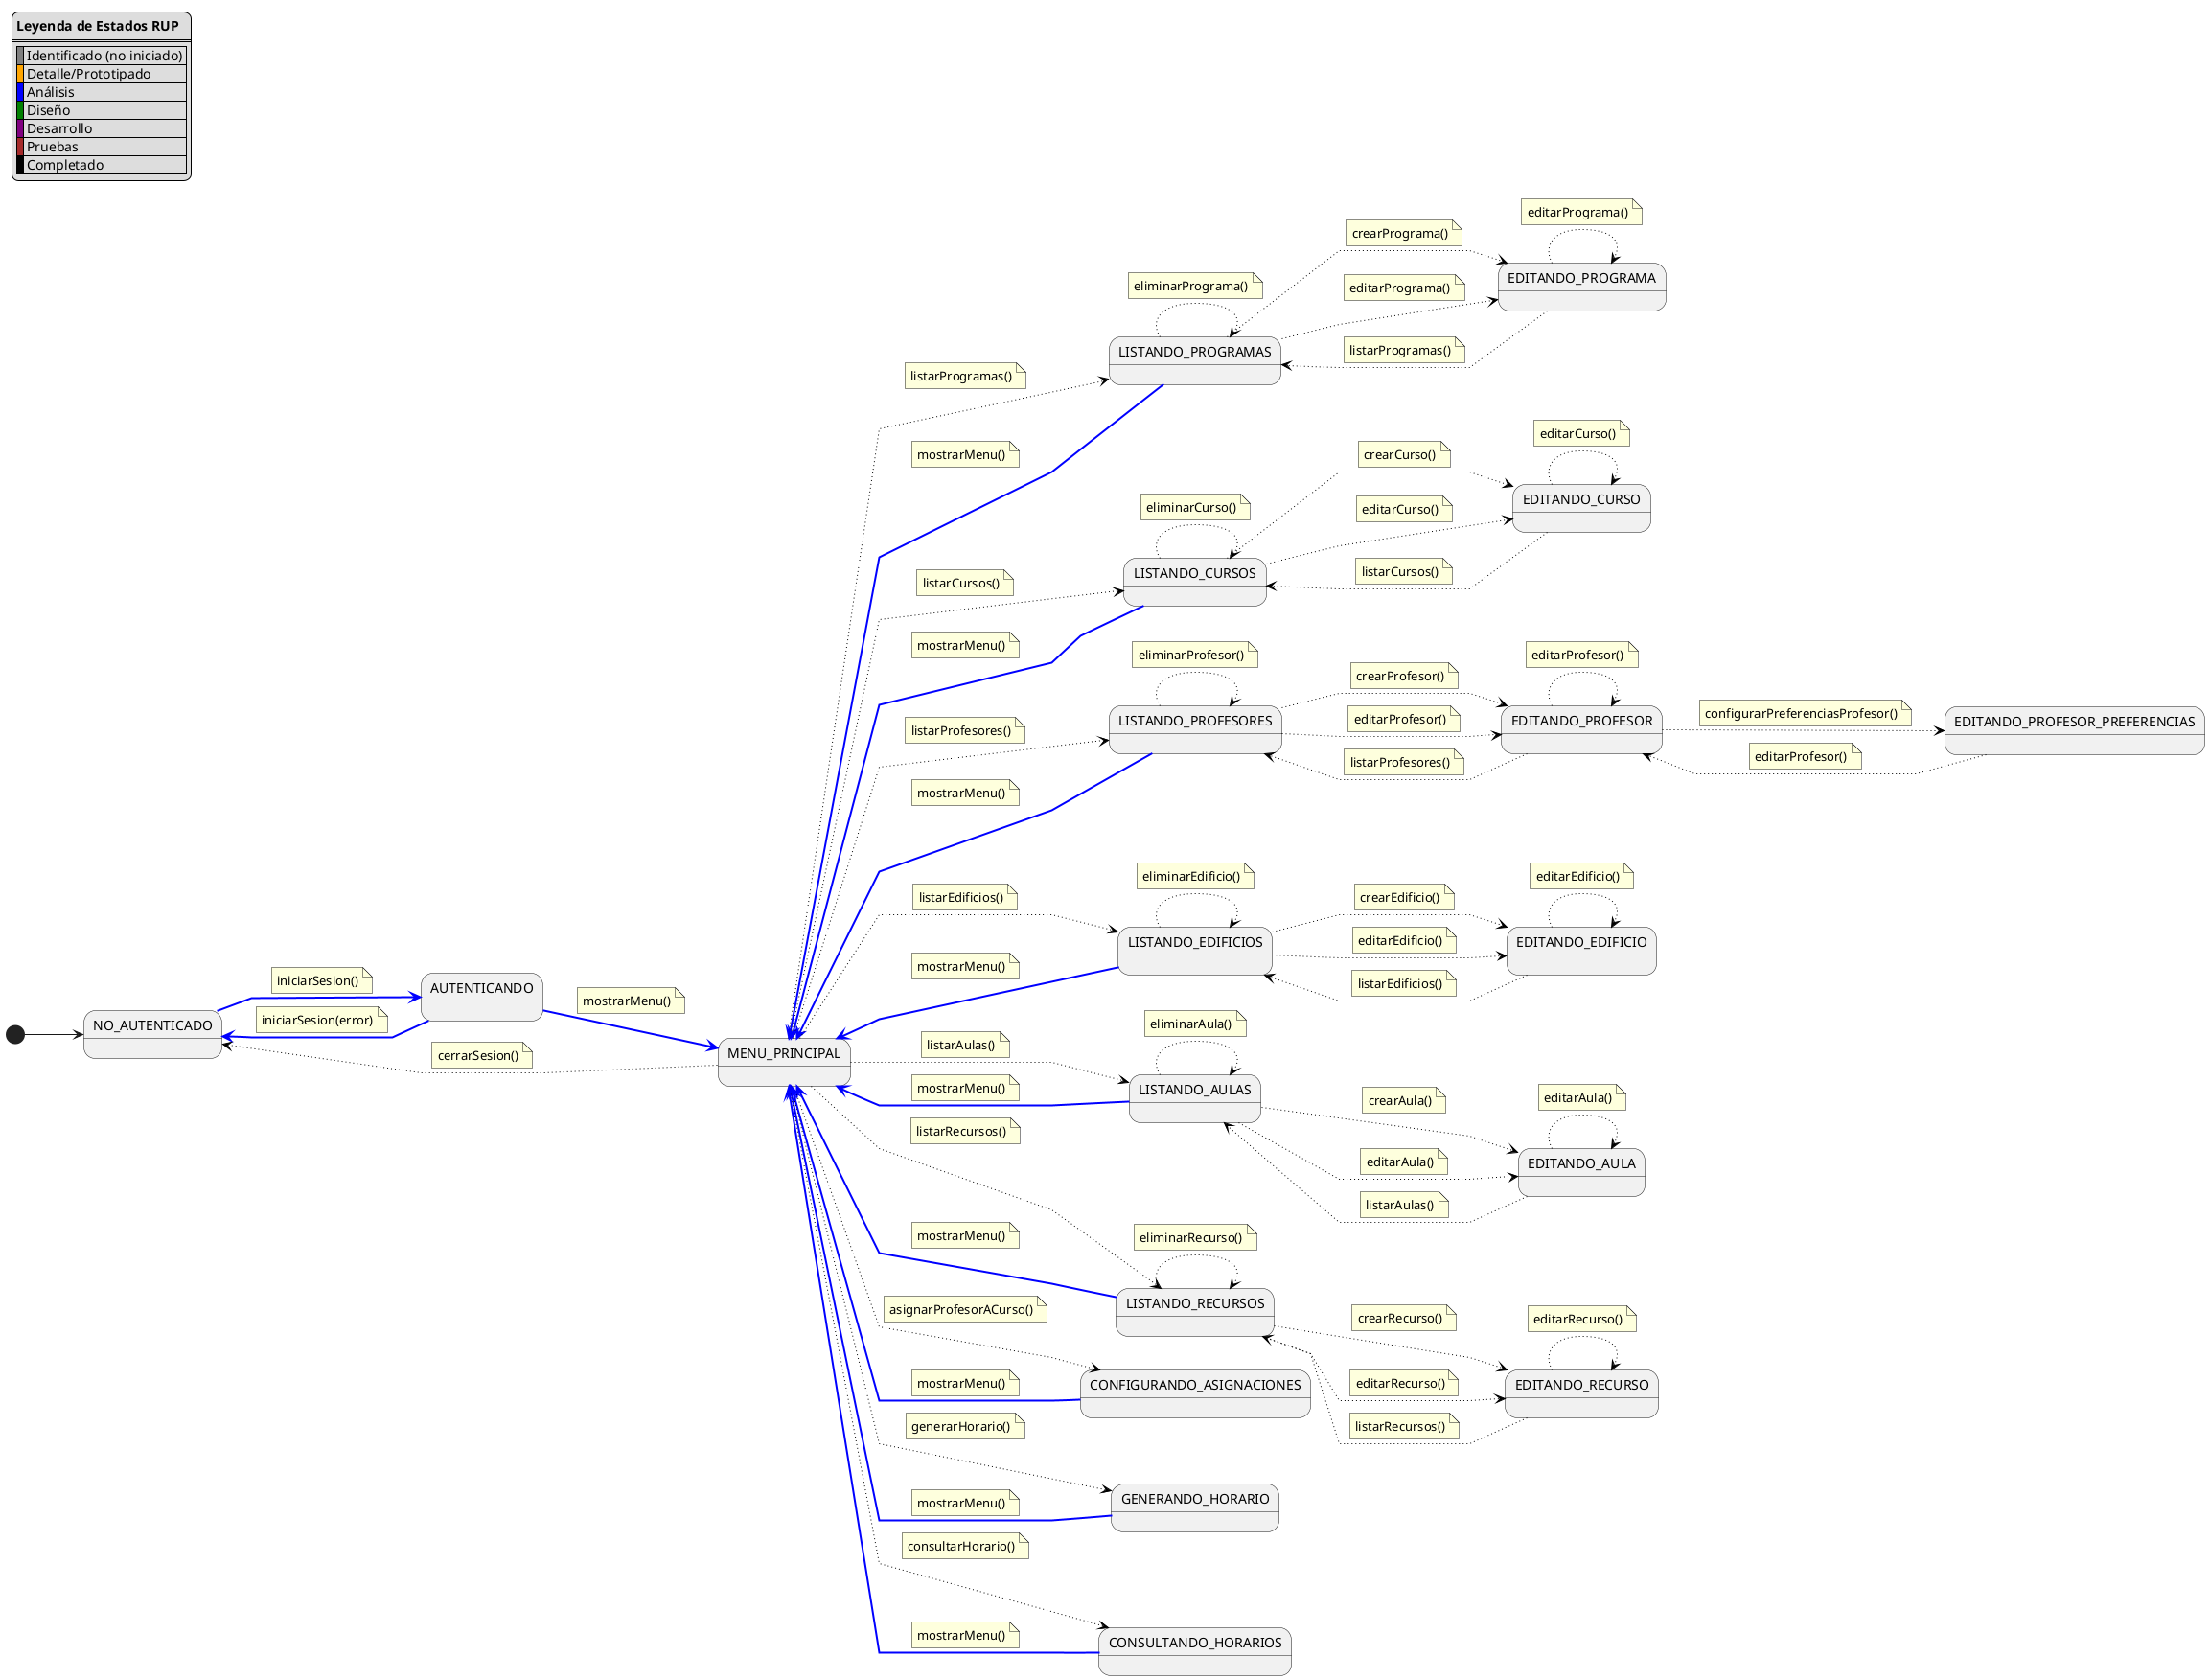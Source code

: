 @startuml diagrama-contexto-administrador

left to right direction
skinparam linetype polyline

legend top left
    **Leyenda de Estados RUP**
    ====
    |<#gray> | Identificado (no iniciado) |
    |<#orange>| Detalle/Prototipado |
    |<#blue>  | Análisis |
    |<#green> | Diseño |
    |<#purple>| Desarrollo |
    |<#brown> | Pruebas |
    |<#black> | Completado |
end legend

state "NO_AUTENTICADO" as NoAuth
state "AUTENTICANDO" as PreMenu
state "MENU_PRINCIPAL" as Menu

state "LISTANDO_PROGRAMAS" as ListProgramas
state "EDITANDO_PROGRAMA" as EditPrograma
state "LISTANDO_CURSOS" as ListCursos
state "EDITANDO_CURSO" as EditCurso
state "LISTANDO_PROFESORES" as ListProfesores
state "EDITANDO_PROFESOR" as EditProfesor
state "EDITANDO_PROFESOR_PREFERENCIAS" as EditProfesorPreferencias
state "LISTANDO_EDIFICIOS" as ListEdificios
state "EDITANDO_EDIFICIO" as EditEdificio
state "LISTANDO_AULAS" as ListAulas
state "EDITANDO_AULA" as EditAula
state "LISTANDO_RECURSOS" as ListRecursos
state "EDITANDO_RECURSO" as EditRecurso

state "CONFIGURANDO_ASIGNACIONES" as Asignaciones
state "GENERANDO_HORARIO" as Generacion
state "CONSULTANDO_HORARIOS" as Consulta

[*] --> NoAuth

PreMenu -[#blue,thickness=2]-> NoAuth
    note on link
        iniciarSesion(error)
    end note

NoAuth -[#blue,thickness=2]-> PreMenu
    note on link
        iniciarSesion()
    end note

PreMenu -[#blue,thickness=2]-> Menu
    note on link
        mostrarMenu()
    end note

Menu -[#black,dotted]-> NoAuth
    note on link
        cerrarSesion()
    end note

Menu -[#black,dotted]-> ListProgramas
    note on link
        listarProgramas()
    end note

Menu -[#black,dotted]-> ListCursos
    note on link
        listarCursos()
    end note

Menu -[#black,dotted]-> ListProfesores
    note on link
        listarProfesores()
    end note

Menu -[#black,dotted]-> ListEdificios
    note on link
        listarEdificios()
    end note

Menu -[#black,dotted]-> ListAulas
    note on link
        listarAulas()
    end note

Menu -[#black,dotted]-> ListRecursos
    note on link
        listarRecursos()
    end note

Menu -[#black,dotted]-> Asignaciones
    note on link
        asignarProfesorACurso()
    end note

Menu -[#black,dotted]-> Generacion
    note on link
        generarHorario()
    end note

Menu -[#black,dotted]-> Consulta
    note on link
        consultarHorario()
    end note

ListProgramas -[#black,dotted]-> EditPrograma
    note on link
        crearPrograma()
    end note

ListProgramas -[#black,dotted]-> EditPrograma
    note on link
        editarPrograma()
    end note

ListProgramas -[#black,dotted]-> ListProgramas
    note on link
        eliminarPrograma()
    end note

EditPrograma -[#black,dotted]-> EditPrograma
    note on link
        editarPrograma()
    end note

EditPrograma -[#black,dotted]-> ListProgramas
    note on link
        listarProgramas()
    end note

ListCursos -[#black,dotted]-> EditCurso
    note on link
        crearCurso()
    end note

ListCursos -[#black,dotted]-> EditCurso
    note on link
        editarCurso()
    end note

ListCursos -[#black,dotted]-> ListCursos
    note on link
        eliminarCurso()
    end note

EditCurso -[#black,dotted]-> EditCurso
    note on link
        editarCurso()
    end note

EditCurso -[#black,dotted]-> ListCursos
    note on link
        listarCursos()
    end note

ListProfesores -[#black,dotted]-> EditProfesor
    note on link
        crearProfesor()
    end note

ListProfesores -[#black,dotted]-> EditProfesor
    note on link
        editarProfesor()
    end note

ListProfesores -[#black,dotted]-> ListProfesores
    note on link
        eliminarProfesor()
    end note

EditProfesor -[#black,dotted]-> EditProfesor
    note on link
        editarProfesor()
    end note

EditProfesor -[#black,dotted]-> EditProfesorPreferencias
    note on link
        configurarPreferenciasProfesor()
    end note

EditProfesorPreferencias -[#black,dotted]-> EditProfesor
    note on link
        editarProfesor()
    end note
    
EditProfesor -[#black,dotted]-> ListProfesores
    note on link
        listarProfesores()
    end note

ListEdificios -[#black,dotted]-> EditEdificio
    note on link
        crearEdificio()
    end note

ListEdificios -[#black,dotted]-> EditEdificio
    note on link
        editarEdificio()
    end note

ListEdificios -[#black,dotted]-> ListEdificios
    note on link
        eliminarEdificio()
    end note

EditEdificio -[#black,dotted]-> EditEdificio
    note on link
        editarEdificio()
    end note

EditEdificio -[#black,dotted]-> ListEdificios
    note on link
        listarEdificios()
    end note

ListAulas -[#black,dotted]-> EditAula
    note on link
        crearAula()
    end note

ListAulas -[#black,dotted]-> EditAula
    note on link
        editarAula()
    end note

ListAulas -[#black,dotted]-> ListAulas
    note on link
        eliminarAula()
    end note

EditAula -[#black,dotted]-> EditAula
    note on link
        editarAula()
    end note

EditAula -[#black,dotted]-> ListAulas
    note on link
        listarAulas()
    end note

ListRecursos -[#black,dotted]-> EditRecurso
    note on link
        crearRecurso()
    end note

ListRecursos -[#black,dotted]-> EditRecurso
    note on link
        editarRecurso()
    end note

ListRecursos -[#black,dotted]-> ListRecursos
    note on link
        eliminarRecurso()
    end note

EditRecurso -[#black,dotted]-> EditRecurso
    note on link
        editarRecurso()
    end note

EditRecurso -[#black,dotted]-> ListRecursos
    note on link
        listarRecursos()
    end note

ListProgramas -[#blue,thickness=2]-> Menu
    note on link
        mostrarMenu()
    end note

ListCursos -[#blue,thickness=2]-> Menu
    note on link
        mostrarMenu()
    end note

ListProfesores -[#blue,thickness=2]-> Menu
    note on link
        mostrarMenu()
    end note

ListEdificios -[#blue,thickness=2]-> Menu
    note on link
        mostrarMenu()
    end note

ListAulas -[#blue,thickness=2]-> Menu
    note on link
        mostrarMenu()
    end note

ListRecursos -[#blue,thickness=2]-> Menu
    note on link
        mostrarMenu()
    end note

Asignaciones -[#blue,thickness=2]-> Menu
    note on link
        mostrarMenu()
    end note

Generacion -[#blue,thickness=2]-> Menu
    note on link
        mostrarMenu()
    end note

Consulta -[#blue,thickness=2]-> Menu
    note on link
        mostrarMenu()
    end note

@enduml